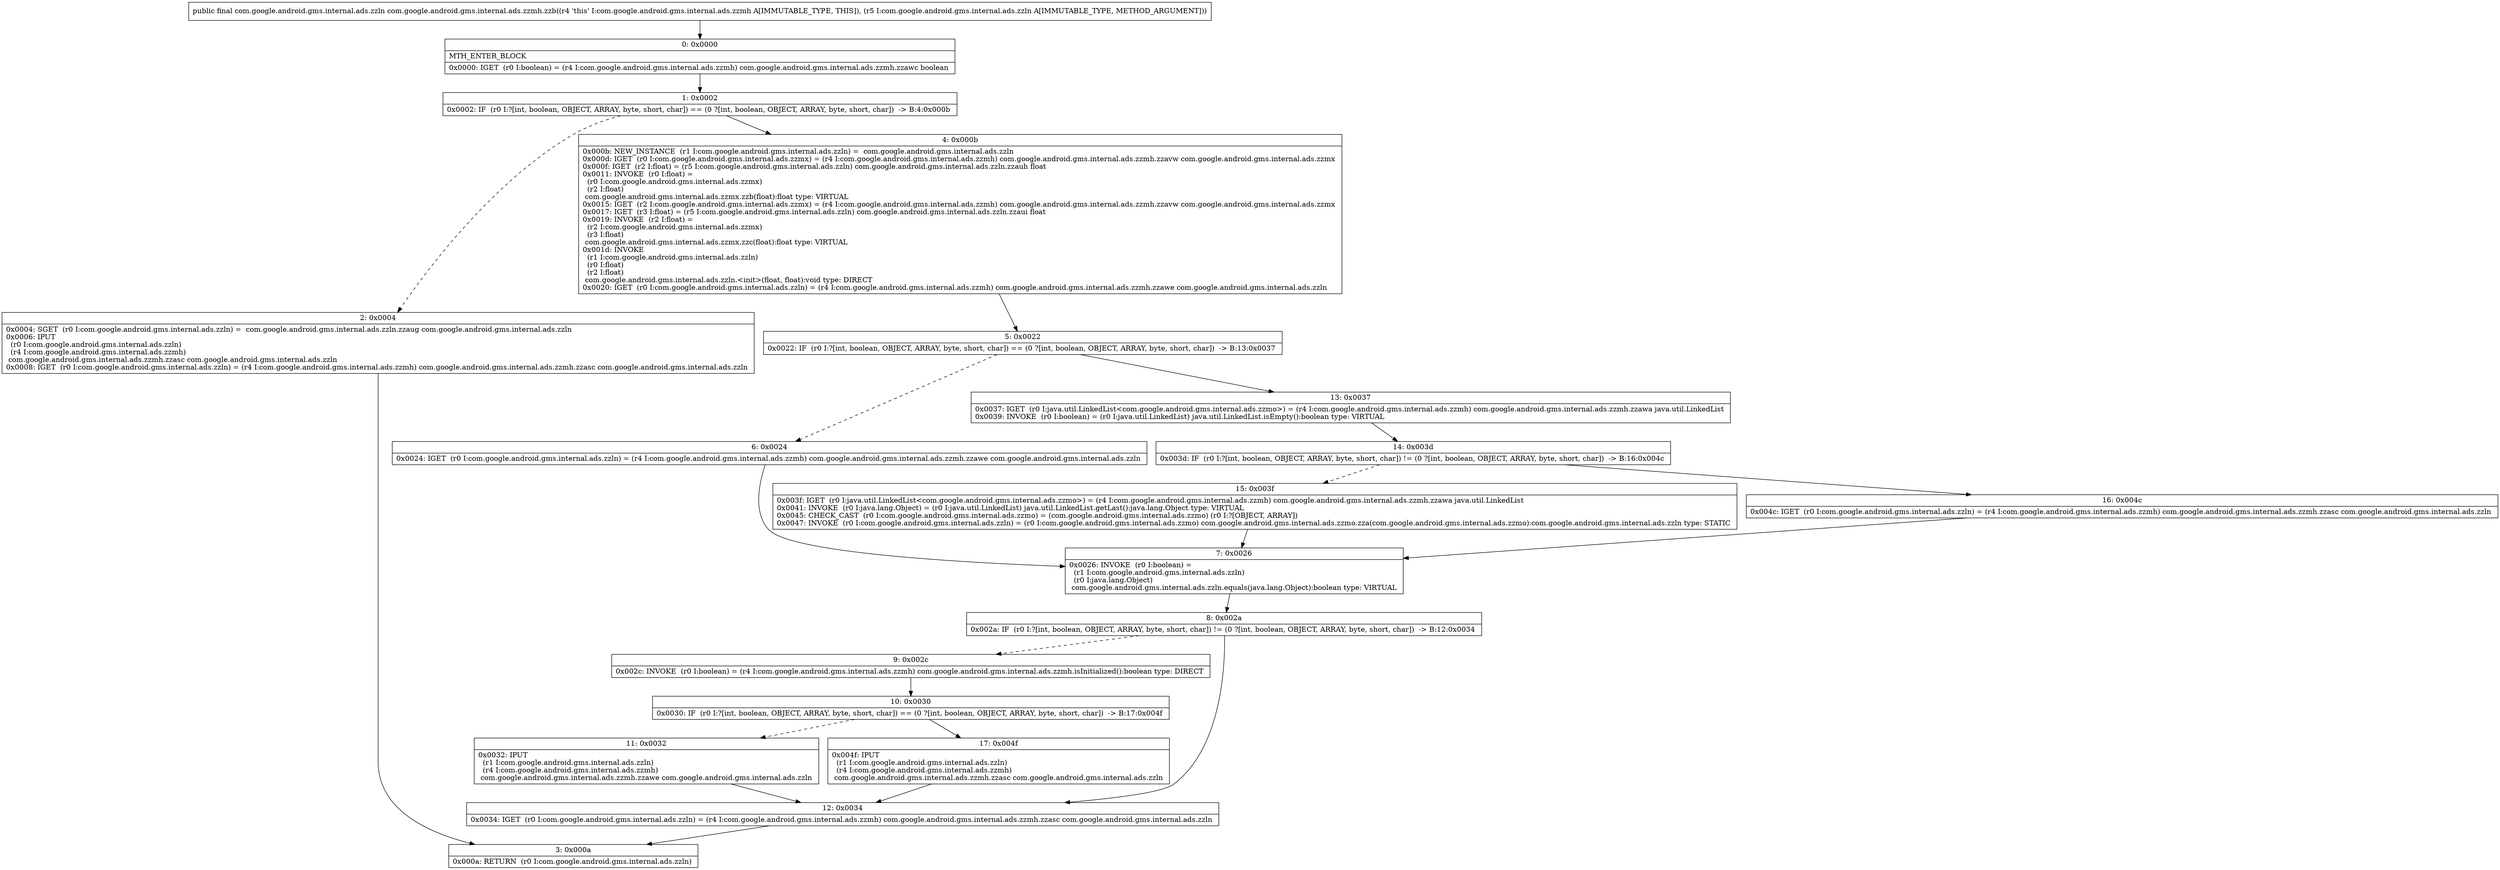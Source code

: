 digraph "CFG forcom.google.android.gms.internal.ads.zzmh.zzb(Lcom\/google\/android\/gms\/internal\/ads\/zzln;)Lcom\/google\/android\/gms\/internal\/ads\/zzln;" {
Node_0 [shape=record,label="{0\:\ 0x0000|MTH_ENTER_BLOCK\l|0x0000: IGET  (r0 I:boolean) = (r4 I:com.google.android.gms.internal.ads.zzmh) com.google.android.gms.internal.ads.zzmh.zzawc boolean \l}"];
Node_1 [shape=record,label="{1\:\ 0x0002|0x0002: IF  (r0 I:?[int, boolean, OBJECT, ARRAY, byte, short, char]) == (0 ?[int, boolean, OBJECT, ARRAY, byte, short, char])  \-\> B:4:0x000b \l}"];
Node_2 [shape=record,label="{2\:\ 0x0004|0x0004: SGET  (r0 I:com.google.android.gms.internal.ads.zzln) =  com.google.android.gms.internal.ads.zzln.zzaug com.google.android.gms.internal.ads.zzln \l0x0006: IPUT  \l  (r0 I:com.google.android.gms.internal.ads.zzln)\l  (r4 I:com.google.android.gms.internal.ads.zzmh)\l com.google.android.gms.internal.ads.zzmh.zzasc com.google.android.gms.internal.ads.zzln \l0x0008: IGET  (r0 I:com.google.android.gms.internal.ads.zzln) = (r4 I:com.google.android.gms.internal.ads.zzmh) com.google.android.gms.internal.ads.zzmh.zzasc com.google.android.gms.internal.ads.zzln \l}"];
Node_3 [shape=record,label="{3\:\ 0x000a|0x000a: RETURN  (r0 I:com.google.android.gms.internal.ads.zzln) \l}"];
Node_4 [shape=record,label="{4\:\ 0x000b|0x000b: NEW_INSTANCE  (r1 I:com.google.android.gms.internal.ads.zzln) =  com.google.android.gms.internal.ads.zzln \l0x000d: IGET  (r0 I:com.google.android.gms.internal.ads.zzmx) = (r4 I:com.google.android.gms.internal.ads.zzmh) com.google.android.gms.internal.ads.zzmh.zzavw com.google.android.gms.internal.ads.zzmx \l0x000f: IGET  (r2 I:float) = (r5 I:com.google.android.gms.internal.ads.zzln) com.google.android.gms.internal.ads.zzln.zzauh float \l0x0011: INVOKE  (r0 I:float) = \l  (r0 I:com.google.android.gms.internal.ads.zzmx)\l  (r2 I:float)\l com.google.android.gms.internal.ads.zzmx.zzb(float):float type: VIRTUAL \l0x0015: IGET  (r2 I:com.google.android.gms.internal.ads.zzmx) = (r4 I:com.google.android.gms.internal.ads.zzmh) com.google.android.gms.internal.ads.zzmh.zzavw com.google.android.gms.internal.ads.zzmx \l0x0017: IGET  (r3 I:float) = (r5 I:com.google.android.gms.internal.ads.zzln) com.google.android.gms.internal.ads.zzln.zzaui float \l0x0019: INVOKE  (r2 I:float) = \l  (r2 I:com.google.android.gms.internal.ads.zzmx)\l  (r3 I:float)\l com.google.android.gms.internal.ads.zzmx.zzc(float):float type: VIRTUAL \l0x001d: INVOKE  \l  (r1 I:com.google.android.gms.internal.ads.zzln)\l  (r0 I:float)\l  (r2 I:float)\l com.google.android.gms.internal.ads.zzln.\<init\>(float, float):void type: DIRECT \l0x0020: IGET  (r0 I:com.google.android.gms.internal.ads.zzln) = (r4 I:com.google.android.gms.internal.ads.zzmh) com.google.android.gms.internal.ads.zzmh.zzawe com.google.android.gms.internal.ads.zzln \l}"];
Node_5 [shape=record,label="{5\:\ 0x0022|0x0022: IF  (r0 I:?[int, boolean, OBJECT, ARRAY, byte, short, char]) == (0 ?[int, boolean, OBJECT, ARRAY, byte, short, char])  \-\> B:13:0x0037 \l}"];
Node_6 [shape=record,label="{6\:\ 0x0024|0x0024: IGET  (r0 I:com.google.android.gms.internal.ads.zzln) = (r4 I:com.google.android.gms.internal.ads.zzmh) com.google.android.gms.internal.ads.zzmh.zzawe com.google.android.gms.internal.ads.zzln \l}"];
Node_7 [shape=record,label="{7\:\ 0x0026|0x0026: INVOKE  (r0 I:boolean) = \l  (r1 I:com.google.android.gms.internal.ads.zzln)\l  (r0 I:java.lang.Object)\l com.google.android.gms.internal.ads.zzln.equals(java.lang.Object):boolean type: VIRTUAL \l}"];
Node_8 [shape=record,label="{8\:\ 0x002a|0x002a: IF  (r0 I:?[int, boolean, OBJECT, ARRAY, byte, short, char]) != (0 ?[int, boolean, OBJECT, ARRAY, byte, short, char])  \-\> B:12:0x0034 \l}"];
Node_9 [shape=record,label="{9\:\ 0x002c|0x002c: INVOKE  (r0 I:boolean) = (r4 I:com.google.android.gms.internal.ads.zzmh) com.google.android.gms.internal.ads.zzmh.isInitialized():boolean type: DIRECT \l}"];
Node_10 [shape=record,label="{10\:\ 0x0030|0x0030: IF  (r0 I:?[int, boolean, OBJECT, ARRAY, byte, short, char]) == (0 ?[int, boolean, OBJECT, ARRAY, byte, short, char])  \-\> B:17:0x004f \l}"];
Node_11 [shape=record,label="{11\:\ 0x0032|0x0032: IPUT  \l  (r1 I:com.google.android.gms.internal.ads.zzln)\l  (r4 I:com.google.android.gms.internal.ads.zzmh)\l com.google.android.gms.internal.ads.zzmh.zzawe com.google.android.gms.internal.ads.zzln \l}"];
Node_12 [shape=record,label="{12\:\ 0x0034|0x0034: IGET  (r0 I:com.google.android.gms.internal.ads.zzln) = (r4 I:com.google.android.gms.internal.ads.zzmh) com.google.android.gms.internal.ads.zzmh.zzasc com.google.android.gms.internal.ads.zzln \l}"];
Node_13 [shape=record,label="{13\:\ 0x0037|0x0037: IGET  (r0 I:java.util.LinkedList\<com.google.android.gms.internal.ads.zzmo\>) = (r4 I:com.google.android.gms.internal.ads.zzmh) com.google.android.gms.internal.ads.zzmh.zzawa java.util.LinkedList \l0x0039: INVOKE  (r0 I:boolean) = (r0 I:java.util.LinkedList) java.util.LinkedList.isEmpty():boolean type: VIRTUAL \l}"];
Node_14 [shape=record,label="{14\:\ 0x003d|0x003d: IF  (r0 I:?[int, boolean, OBJECT, ARRAY, byte, short, char]) != (0 ?[int, boolean, OBJECT, ARRAY, byte, short, char])  \-\> B:16:0x004c \l}"];
Node_15 [shape=record,label="{15\:\ 0x003f|0x003f: IGET  (r0 I:java.util.LinkedList\<com.google.android.gms.internal.ads.zzmo\>) = (r4 I:com.google.android.gms.internal.ads.zzmh) com.google.android.gms.internal.ads.zzmh.zzawa java.util.LinkedList \l0x0041: INVOKE  (r0 I:java.lang.Object) = (r0 I:java.util.LinkedList) java.util.LinkedList.getLast():java.lang.Object type: VIRTUAL \l0x0045: CHECK_CAST  (r0 I:com.google.android.gms.internal.ads.zzmo) = (com.google.android.gms.internal.ads.zzmo) (r0 I:?[OBJECT, ARRAY]) \l0x0047: INVOKE  (r0 I:com.google.android.gms.internal.ads.zzln) = (r0 I:com.google.android.gms.internal.ads.zzmo) com.google.android.gms.internal.ads.zzmo.zza(com.google.android.gms.internal.ads.zzmo):com.google.android.gms.internal.ads.zzln type: STATIC \l}"];
Node_16 [shape=record,label="{16\:\ 0x004c|0x004c: IGET  (r0 I:com.google.android.gms.internal.ads.zzln) = (r4 I:com.google.android.gms.internal.ads.zzmh) com.google.android.gms.internal.ads.zzmh.zzasc com.google.android.gms.internal.ads.zzln \l}"];
Node_17 [shape=record,label="{17\:\ 0x004f|0x004f: IPUT  \l  (r1 I:com.google.android.gms.internal.ads.zzln)\l  (r4 I:com.google.android.gms.internal.ads.zzmh)\l com.google.android.gms.internal.ads.zzmh.zzasc com.google.android.gms.internal.ads.zzln \l}"];
MethodNode[shape=record,label="{public final com.google.android.gms.internal.ads.zzln com.google.android.gms.internal.ads.zzmh.zzb((r4 'this' I:com.google.android.gms.internal.ads.zzmh A[IMMUTABLE_TYPE, THIS]), (r5 I:com.google.android.gms.internal.ads.zzln A[IMMUTABLE_TYPE, METHOD_ARGUMENT])) }"];
MethodNode -> Node_0;
Node_0 -> Node_1;
Node_1 -> Node_2[style=dashed];
Node_1 -> Node_4;
Node_2 -> Node_3;
Node_4 -> Node_5;
Node_5 -> Node_6[style=dashed];
Node_5 -> Node_13;
Node_6 -> Node_7;
Node_7 -> Node_8;
Node_8 -> Node_9[style=dashed];
Node_8 -> Node_12;
Node_9 -> Node_10;
Node_10 -> Node_11[style=dashed];
Node_10 -> Node_17;
Node_11 -> Node_12;
Node_12 -> Node_3;
Node_13 -> Node_14;
Node_14 -> Node_15[style=dashed];
Node_14 -> Node_16;
Node_15 -> Node_7;
Node_16 -> Node_7;
Node_17 -> Node_12;
}

